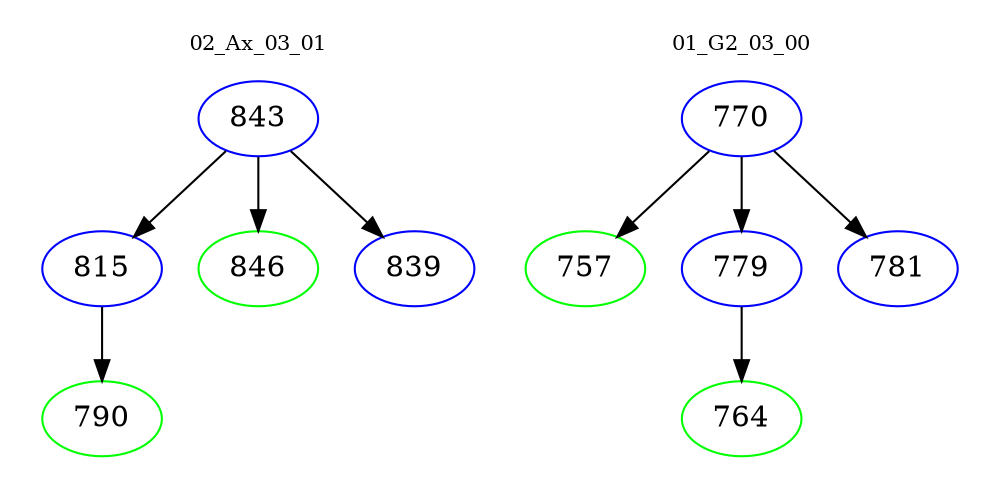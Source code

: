 digraph{
subgraph cluster_0 {
color = white
label = "02_Ax_03_01";
fontsize=10;
T0_843 [label="843", color="blue"]
T0_843 -> T0_815 [color="black"]
T0_815 [label="815", color="blue"]
T0_815 -> T0_790 [color="black"]
T0_790 [label="790", color="green"]
T0_843 -> T0_846 [color="black"]
T0_846 [label="846", color="green"]
T0_843 -> T0_839 [color="black"]
T0_839 [label="839", color="blue"]
}
subgraph cluster_1 {
color = white
label = "01_G2_03_00";
fontsize=10;
T1_770 [label="770", color="blue"]
T1_770 -> T1_757 [color="black"]
T1_757 [label="757", color="green"]
T1_770 -> T1_779 [color="black"]
T1_779 [label="779", color="blue"]
T1_779 -> T1_764 [color="black"]
T1_764 [label="764", color="green"]
T1_770 -> T1_781 [color="black"]
T1_781 [label="781", color="blue"]
}
}
